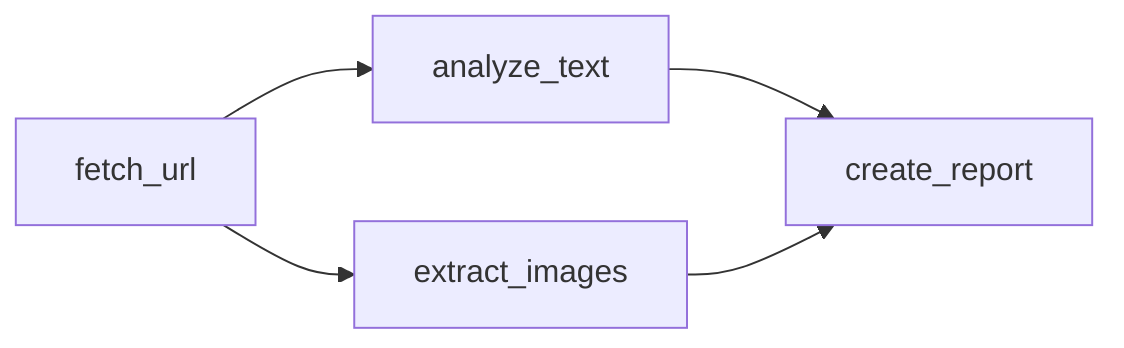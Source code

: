 graph LR
      A[fetch_url] --> B[analyze_text]
      A --> C[extract_images]
      B --> D[create_report]
      C --> D